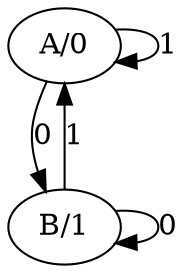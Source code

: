 digraph  {
"A/0";
"B/1";
"A/0" -> "B/1"  [key=0, label=0];
"A/0" -> "A/0"  [key=0, label=1];
"B/1" -> "B/1"  [key=0, label=0];
"B/1" -> "A/0"  [key=0, label=1];
}
